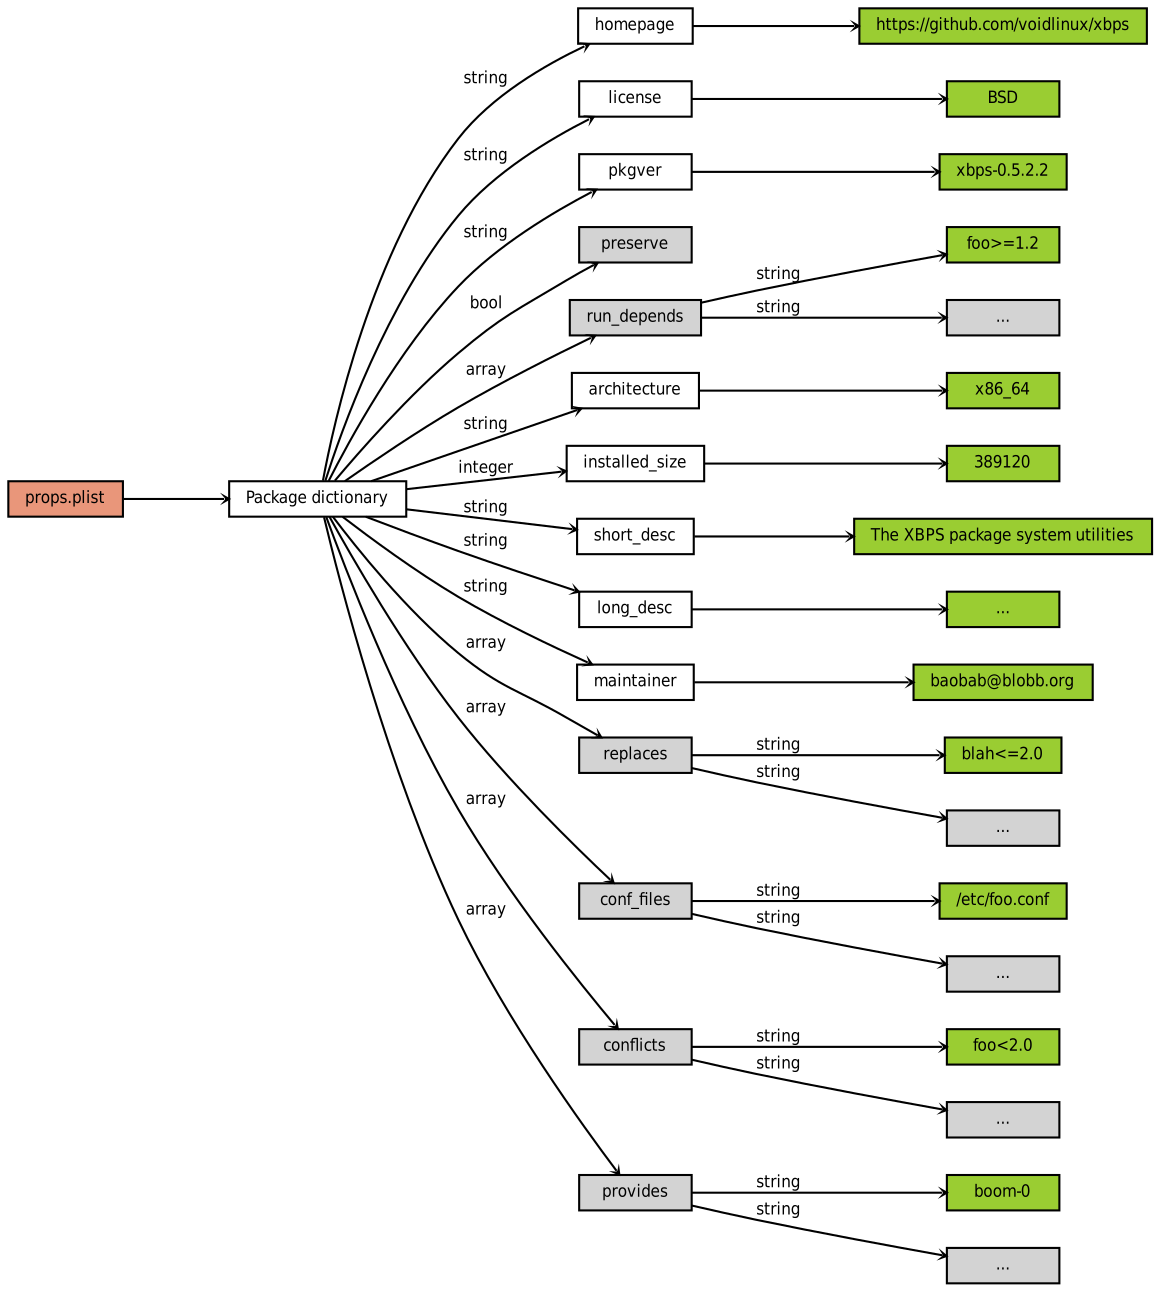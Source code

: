 digraph pkg_props_dictionary {
	graph [rankdir=LR,ranksep="0.7"];
	edge [arrowhead="vee",arrowsize="0.2",fontname="DejaVuSansCondensed",fontsize="8"];
	node [height=".1",shape=box,fontname="DejaVuSansCondensed",fontsize="8"];
	props_plist -> main;
	props_plist [style=filled,fillcolor="darksalmon",label="props.plist"];
	main [label="Package dictionary"];
	main -> homepage [label="string"];
	homepage -> homepage_value;
	homepage_value [style=filled,fillcolor="yellowgreen",label="https://github.com/voidlinux/xbps"];
	main -> license [label="string"];
	license -> license_value;
	license_value [style=filled,fillcolor="yellowgreen",label="BSD"];
	main -> pkgver [label="string"];
	pkgver -> pkgver_value;
	pkgver_value [style=filled,fillcolor="yellowgreen",label="xbps-0.5.2.2"];
	main -> preserve [style=filled,label="bool"];
	preserve [style=filled];
	main -> run_depends [label="array"];
	run_depends [style=filled];
	run_depends -> rundep1_string [label="string"];
	run_depends -> rundep2_string [label="string"];
	rundep1_string [style=filled,fillcolor="yellowgreen",label="foo>=1.2"];
	rundep2_string [style=filled,label="..."];
	main -> architecture [label="string"];
	architecture -> arch_value;
	arch_value [style=filled,fillcolor="yellowgreen",label="x86_64"];
	main -> instsize [label="integer"];
	instsize -> instsize_value;
	instsize_value [style=filled,fillcolor="yellowgreen",label="389120"];
	instsize [label="installed_size"];
	main -> short_desc [label="string"]
	short_desc -> shortdesc_val;
	shortdesc_val [style=filled,fillcolor="yellowgreen",label="The XBPS package system utilities"];
	main -> long_desc [label="string"];
	long_desc -> longdesc_val;
	longdesc_val [style=filled,fillcolor="yellowgreen",label="..."];
	main -> maintainer [label="string"];
	maintainer -> maintainer_val;
	maintainer_val [style=filled,fillcolor="yellowgreen",label="baobab@blobb.org"];
	main -> replaces [label="array"];
	replaces [style=filled];
	replaces -> replace1_string [label="string"];
	replaces -> replace2_string [label="string"];
	replace1_string [style=filled,fillcolor="yellowgreen",label="blah<=2.0"];
	replace2_string [style=filled,label="..."];
	main -> conf_files [label="array"];
	conf_files [style=filled];
	conf_files -> cffile1 [style=filled,label="string"];
	conf_files -> cffile2 [style=filled,label="string"];
	cffile1 [style=filled,fillcolor="yellowgreen",label="/etc/foo.conf"];
	cffile2 [style=filled,label="..."];
	main -> conflicts [label="array"];
	conflicts [style=filled];
	conflicts -> conflict1 [style=filled,label="string"];
	conflicts -> conflict2 [style=filled,label="string"];
	conflict1 [style=filled,fillcolor="yellowgreen",label="foo<2.0"];
	conflict2 [style=filled,label="..."];
	main -> provides [label="array"];
	provides [style=filled];
	provides -> provides1 [style=filled,label="string"];
	provides -> provides2 [style=filled,label="string"];
	provides1 [style=filled,fillcolor="yellowgreen",label="boom-0"];
	provides2 [style=filled,label="..."];
}
